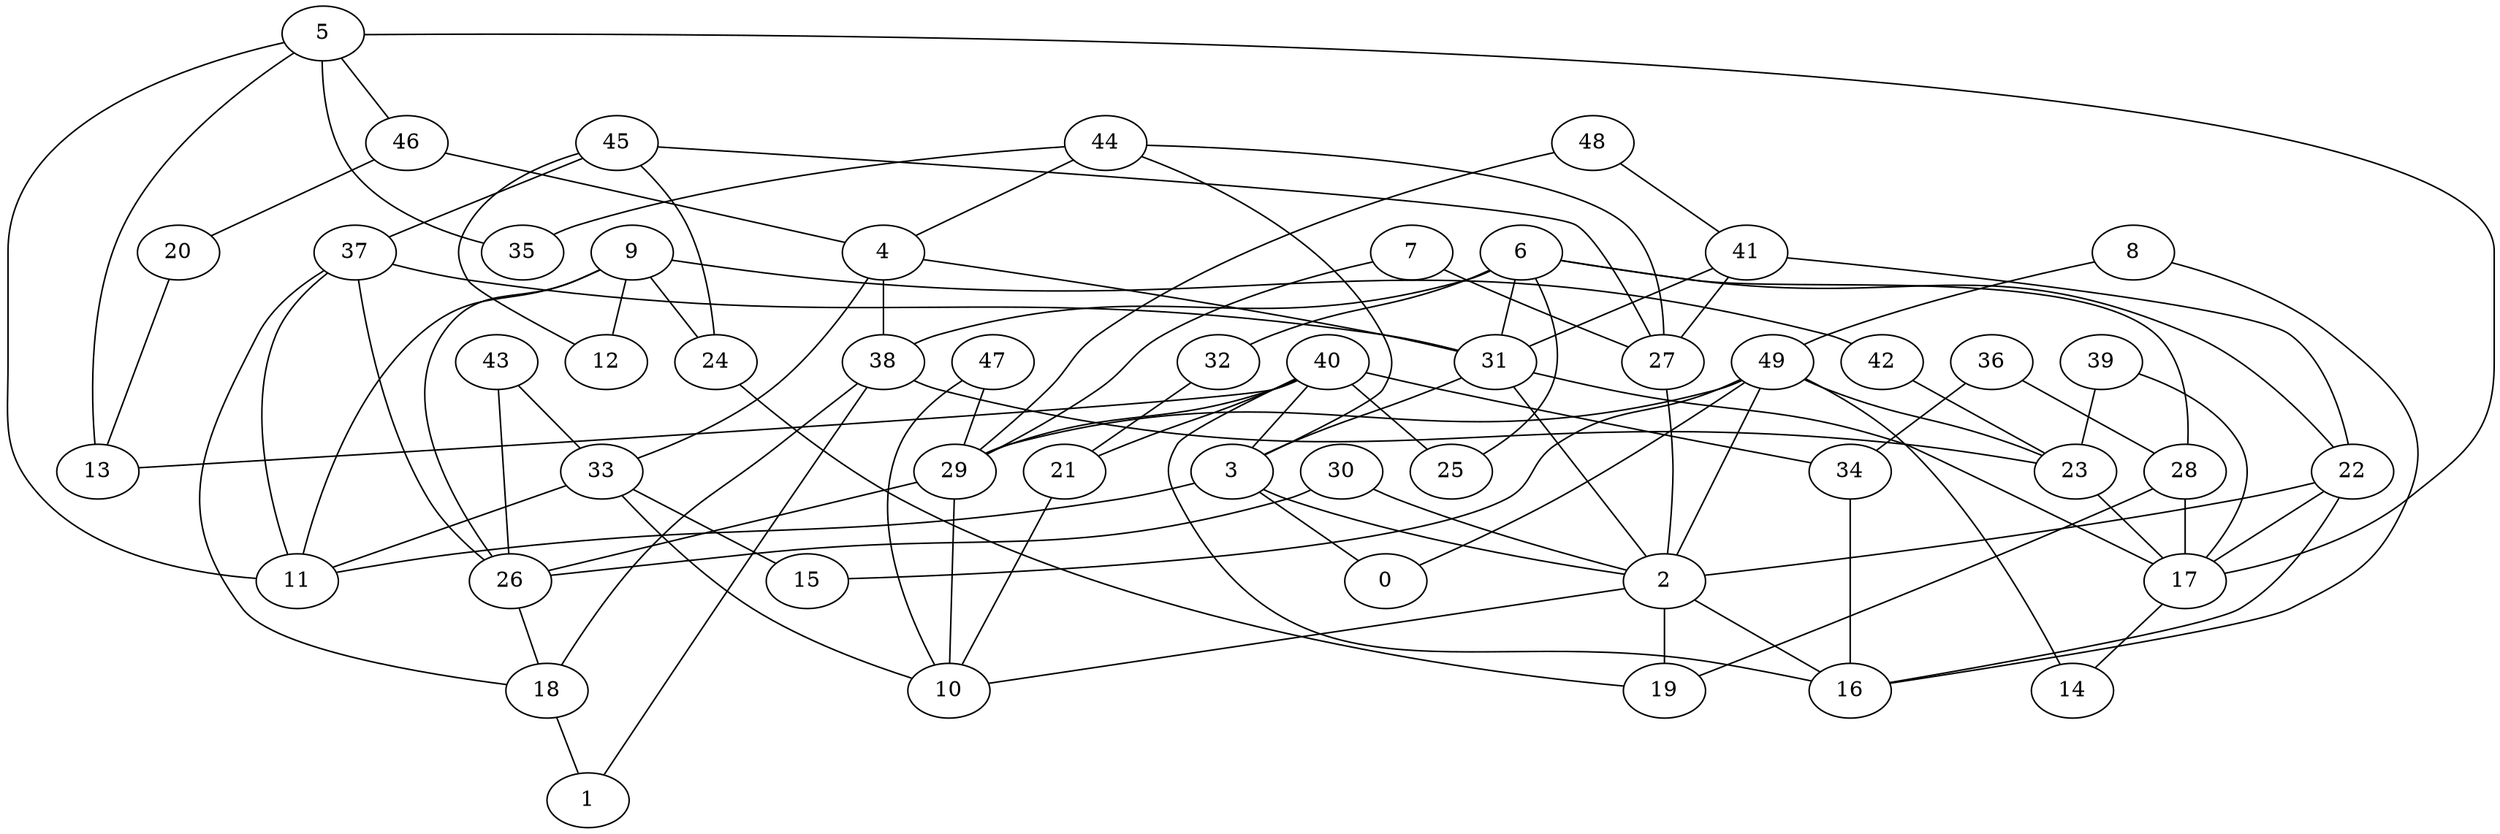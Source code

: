 digraph GG_graph {

subgraph G_graph {
edge [color = black]
"44" -> "35" [dir = none]
"44" -> "27" [dir = none]
"44" -> "4" [dir = none]
"44" -> "3" [dir = none]
"32" -> "21" [dir = none]
"26" -> "18" [dir = none]
"31" -> "2" [dir = none]
"31" -> "17" [dir = none]
"31" -> "3" [dir = none]
"4" -> "33" [dir = none]
"4" -> "38" [dir = none]
"4" -> "31" [dir = none]
"29" -> "10" [dir = none]
"29" -> "26" [dir = none]
"21" -> "10" [dir = none]
"23" -> "17" [dir = none]
"6" -> "22" [dir = none]
"6" -> "25" [dir = none]
"6" -> "38" [dir = none]
"6" -> "28" [dir = none]
"6" -> "31" [dir = none]
"6" -> "32" [dir = none]
"45" -> "24" [dir = none]
"45" -> "37" [dir = none]
"45" -> "27" [dir = none]
"45" -> "12" [dir = none]
"30" -> "2" [dir = none]
"30" -> "26" [dir = none]
"3" -> "0" [dir = none]
"3" -> "2" [dir = none]
"3" -> "11" [dir = none]
"9" -> "26" [dir = none]
"9" -> "24" [dir = none]
"9" -> "11" [dir = none]
"9" -> "12" [dir = none]
"9" -> "42" [dir = none]
"37" -> "11" [dir = none]
"37" -> "31" [dir = none]
"37" -> "26" [dir = none]
"37" -> "18" [dir = none]
"34" -> "16" [dir = none]
"33" -> "11" [dir = none]
"33" -> "10" [dir = none]
"33" -> "15" [dir = none]
"43" -> "26" [dir = none]
"43" -> "33" [dir = none]
"7" -> "27" [dir = none]
"7" -> "29" [dir = none]
"48" -> "29" [dir = none]
"48" -> "41" [dir = none]
"18" -> "1" [dir = none]
"39" -> "17" [dir = none]
"39" -> "23" [dir = none]
"41" -> "27" [dir = none]
"41" -> "31" [dir = none]
"41" -> "22" [dir = none]
"28" -> "19" [dir = none]
"28" -> "17" [dir = none]
"46" -> "4" [dir = none]
"46" -> "20" [dir = none]
"40" -> "21" [dir = none]
"40" -> "13" [dir = none]
"40" -> "29" [dir = none]
"40" -> "34" [dir = none]
"40" -> "16" [dir = none]
"40" -> "3" [dir = none]
"40" -> "25" [dir = none]
"17" -> "14" [dir = none]
"38" -> "23" [dir = none]
"38" -> "18" [dir = none]
"38" -> "1" [dir = none]
"8" -> "49" [dir = none]
"8" -> "16" [dir = none]
"36" -> "34" [dir = none]
"36" -> "28" [dir = none]
"22" -> "17" [dir = none]
"22" -> "2" [dir = none]
"22" -> "16" [dir = none]
"24" -> "19" [dir = none]
"42" -> "23" [dir = none]
"49" -> "2" [dir = none]
"49" -> "23" [dir = none]
"49" -> "15" [dir = none]
"49" -> "29" [dir = none]
"49" -> "0" [dir = none]
"49" -> "14" [dir = none]
"2" -> "16" [dir = none]
"2" -> "10" [dir = none]
"2" -> "19" [dir = none]
"20" -> "13" [dir = none]
"47" -> "29" [dir = none]
"47" -> "10" [dir = none]
"27" -> "2" [dir = none]
"5" -> "11" [dir = none]
"5" -> "17" [dir = none]
"5" -> "46" [dir = none]
"5" -> "13" [dir = none]
"5" -> "35" [dir = none]
}

}
